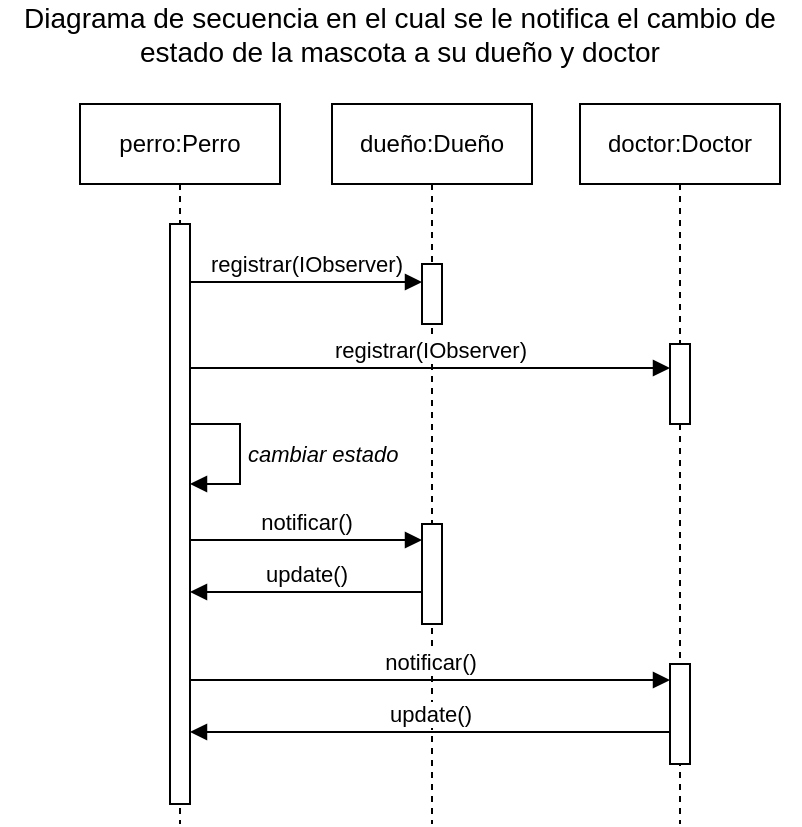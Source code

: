 <mxfile version="24.6.3" type="device">
  <diagram name="Page-1" id="2YBvvXClWsGukQMizWep">
    <mxGraphModel dx="1290" dy="522" grid="1" gridSize="10" guides="1" tooltips="1" connect="1" arrows="1" fold="1" page="1" pageScale="1" pageWidth="850" pageHeight="1100" math="0" shadow="0">
      <root>
        <mxCell id="0" />
        <mxCell id="1" parent="0" />
        <mxCell id="HTtr2i45mUWM7pVpsKTv-1" value="&lt;font style=&quot;font-size: 14px;&quot;&gt;Diagrama de secuencia en el cual se le notifica el cambio de estado de la mascota a su dueño y doctor&lt;/font&gt;" style="text;html=1;align=center;verticalAlign=middle;whiteSpace=wrap;rounded=0;" vertex="1" parent="1">
          <mxGeometry x="10" y="20" width="400" height="30" as="geometry" />
        </mxCell>
        <mxCell id="HTtr2i45mUWM7pVpsKTv-2" value="perro:Perro" style="shape=umlLifeline;perimeter=lifelinePerimeter;whiteSpace=wrap;html=1;container=1;dropTarget=0;collapsible=0;recursiveResize=0;outlineConnect=0;portConstraint=eastwest;newEdgeStyle={&quot;curved&quot;:0,&quot;rounded&quot;:0};" vertex="1" parent="1">
          <mxGeometry x="50" y="70" width="100" height="360" as="geometry" />
        </mxCell>
        <mxCell id="HTtr2i45mUWM7pVpsKTv-5" value="" style="html=1;points=[[0,0,0,0,5],[0,1,0,0,-5],[1,0,0,0,5],[1,1,0,0,-5]];perimeter=orthogonalPerimeter;outlineConnect=0;targetShapes=umlLifeline;portConstraint=eastwest;newEdgeStyle={&quot;curved&quot;:0,&quot;rounded&quot;:0};" vertex="1" parent="HTtr2i45mUWM7pVpsKTv-2">
          <mxGeometry x="45" y="60" width="10" height="290" as="geometry" />
        </mxCell>
        <mxCell id="HTtr2i45mUWM7pVpsKTv-11" value="&lt;i&gt;cambiar estado&lt;/i&gt;" style="html=1;align=left;spacingLeft=2;endArrow=block;rounded=0;edgeStyle=orthogonalEdgeStyle;curved=0;rounded=0;" edge="1" target="HTtr2i45mUWM7pVpsKTv-5" parent="HTtr2i45mUWM7pVpsKTv-2" source="HTtr2i45mUWM7pVpsKTv-5">
          <mxGeometry relative="1" as="geometry">
            <mxPoint x="60" y="160" as="sourcePoint" />
            <Array as="points">
              <mxPoint x="80" y="160" />
              <mxPoint x="80" y="190" />
            </Array>
            <mxPoint x="65" y="190" as="targetPoint" />
          </mxGeometry>
        </mxCell>
        <mxCell id="HTtr2i45mUWM7pVpsKTv-3" value="dueño:Dueño" style="shape=umlLifeline;perimeter=lifelinePerimeter;whiteSpace=wrap;html=1;container=1;dropTarget=0;collapsible=0;recursiveResize=0;outlineConnect=0;portConstraint=eastwest;newEdgeStyle={&quot;curved&quot;:0,&quot;rounded&quot;:0};size=40;" vertex="1" parent="1">
          <mxGeometry x="176" y="70" width="100" height="360" as="geometry" />
        </mxCell>
        <mxCell id="HTtr2i45mUWM7pVpsKTv-6" value="" style="html=1;points=[[0,0,0,0,5],[0,1,0,0,-5],[1,0,0,0,5],[1,1,0,0,-5]];perimeter=orthogonalPerimeter;outlineConnect=0;targetShapes=umlLifeline;portConstraint=eastwest;newEdgeStyle={&quot;curved&quot;:0,&quot;rounded&quot;:0};" vertex="1" parent="HTtr2i45mUWM7pVpsKTv-3">
          <mxGeometry x="45" y="80" width="10" height="30" as="geometry" />
        </mxCell>
        <mxCell id="HTtr2i45mUWM7pVpsKTv-12" value="" style="html=1;points=[[0,0,0,0,5],[0,1,0,0,-5],[1,0,0,0,5],[1,1,0,0,-5]];perimeter=orthogonalPerimeter;outlineConnect=0;targetShapes=umlLifeline;portConstraint=eastwest;newEdgeStyle={&quot;curved&quot;:0,&quot;rounded&quot;:0};" vertex="1" parent="HTtr2i45mUWM7pVpsKTv-3">
          <mxGeometry x="45" y="210" width="10" height="50" as="geometry" />
        </mxCell>
        <mxCell id="HTtr2i45mUWM7pVpsKTv-4" value="doctor:Doctor" style="shape=umlLifeline;perimeter=lifelinePerimeter;whiteSpace=wrap;html=1;container=1;dropTarget=0;collapsible=0;recursiveResize=0;outlineConnect=0;portConstraint=eastwest;newEdgeStyle={&quot;curved&quot;:0,&quot;rounded&quot;:0};size=40;" vertex="1" parent="1">
          <mxGeometry x="300" y="70" width="100" height="360" as="geometry" />
        </mxCell>
        <mxCell id="HTtr2i45mUWM7pVpsKTv-7" value="" style="html=1;points=[[0,0,0,0,5],[0,1,0,0,-5],[1,0,0,0,5],[1,1,0,0,-5]];perimeter=orthogonalPerimeter;outlineConnect=0;targetShapes=umlLifeline;portConstraint=eastwest;newEdgeStyle={&quot;curved&quot;:0,&quot;rounded&quot;:0};" vertex="1" parent="HTtr2i45mUWM7pVpsKTv-4">
          <mxGeometry x="45" y="120" width="10" height="40" as="geometry" />
        </mxCell>
        <mxCell id="HTtr2i45mUWM7pVpsKTv-16" value="" style="html=1;points=[[0,0,0,0,5],[0,1,0,0,-5],[1,0,0,0,5],[1,1,0,0,-5]];perimeter=orthogonalPerimeter;outlineConnect=0;targetShapes=umlLifeline;portConstraint=eastwest;newEdgeStyle={&quot;curved&quot;:0,&quot;rounded&quot;:0};" vertex="1" parent="HTtr2i45mUWM7pVpsKTv-4">
          <mxGeometry x="45" y="280" width="10" height="50" as="geometry" />
        </mxCell>
        <mxCell id="HTtr2i45mUWM7pVpsKTv-17" value="notificar()" style="html=1;verticalAlign=bottom;endArrow=block;curved=0;rounded=0;" edge="1" parent="HTtr2i45mUWM7pVpsKTv-4" source="HTtr2i45mUWM7pVpsKTv-5">
          <mxGeometry width="80" relative="1" as="geometry">
            <mxPoint x="-71" y="288" as="sourcePoint" />
            <mxPoint x="45" y="288" as="targetPoint" />
          </mxGeometry>
        </mxCell>
        <mxCell id="HTtr2i45mUWM7pVpsKTv-18" value="update()" style="html=1;verticalAlign=bottom;endArrow=block;curved=0;rounded=0;" edge="1" parent="HTtr2i45mUWM7pVpsKTv-4" target="HTtr2i45mUWM7pVpsKTv-5">
          <mxGeometry width="80" relative="1" as="geometry">
            <mxPoint x="45" y="314" as="sourcePoint" />
            <mxPoint x="-71" y="314" as="targetPoint" />
          </mxGeometry>
        </mxCell>
        <mxCell id="HTtr2i45mUWM7pVpsKTv-8" value="registrar(IObserver)" style="html=1;verticalAlign=bottom;endArrow=block;curved=0;rounded=0;" edge="1" parent="1" target="HTtr2i45mUWM7pVpsKTv-6">
          <mxGeometry width="80" relative="1" as="geometry">
            <mxPoint x="105" y="159" as="sourcePoint" />
            <mxPoint x="215" y="159" as="targetPoint" />
          </mxGeometry>
        </mxCell>
        <mxCell id="HTtr2i45mUWM7pVpsKTv-9" value="registrar(IObserver)" style="html=1;verticalAlign=bottom;endArrow=block;curved=0;rounded=0;" edge="1" parent="1">
          <mxGeometry width="80" relative="1" as="geometry">
            <mxPoint x="105" y="202" as="sourcePoint" />
            <mxPoint x="345" y="202" as="targetPoint" />
          </mxGeometry>
        </mxCell>
        <mxCell id="HTtr2i45mUWM7pVpsKTv-13" value="notificar()" style="html=1;verticalAlign=bottom;endArrow=block;curved=0;rounded=0;" edge="1" parent="1">
          <mxGeometry width="80" relative="1" as="geometry">
            <mxPoint x="105" y="288" as="sourcePoint" />
            <mxPoint x="221" y="288" as="targetPoint" />
          </mxGeometry>
        </mxCell>
        <mxCell id="HTtr2i45mUWM7pVpsKTv-15" value="update()" style="html=1;verticalAlign=bottom;endArrow=block;curved=0;rounded=0;" edge="1" parent="1">
          <mxGeometry width="80" relative="1" as="geometry">
            <mxPoint x="221" y="314" as="sourcePoint" />
            <mxPoint x="105" y="314" as="targetPoint" />
          </mxGeometry>
        </mxCell>
      </root>
    </mxGraphModel>
  </diagram>
</mxfile>
